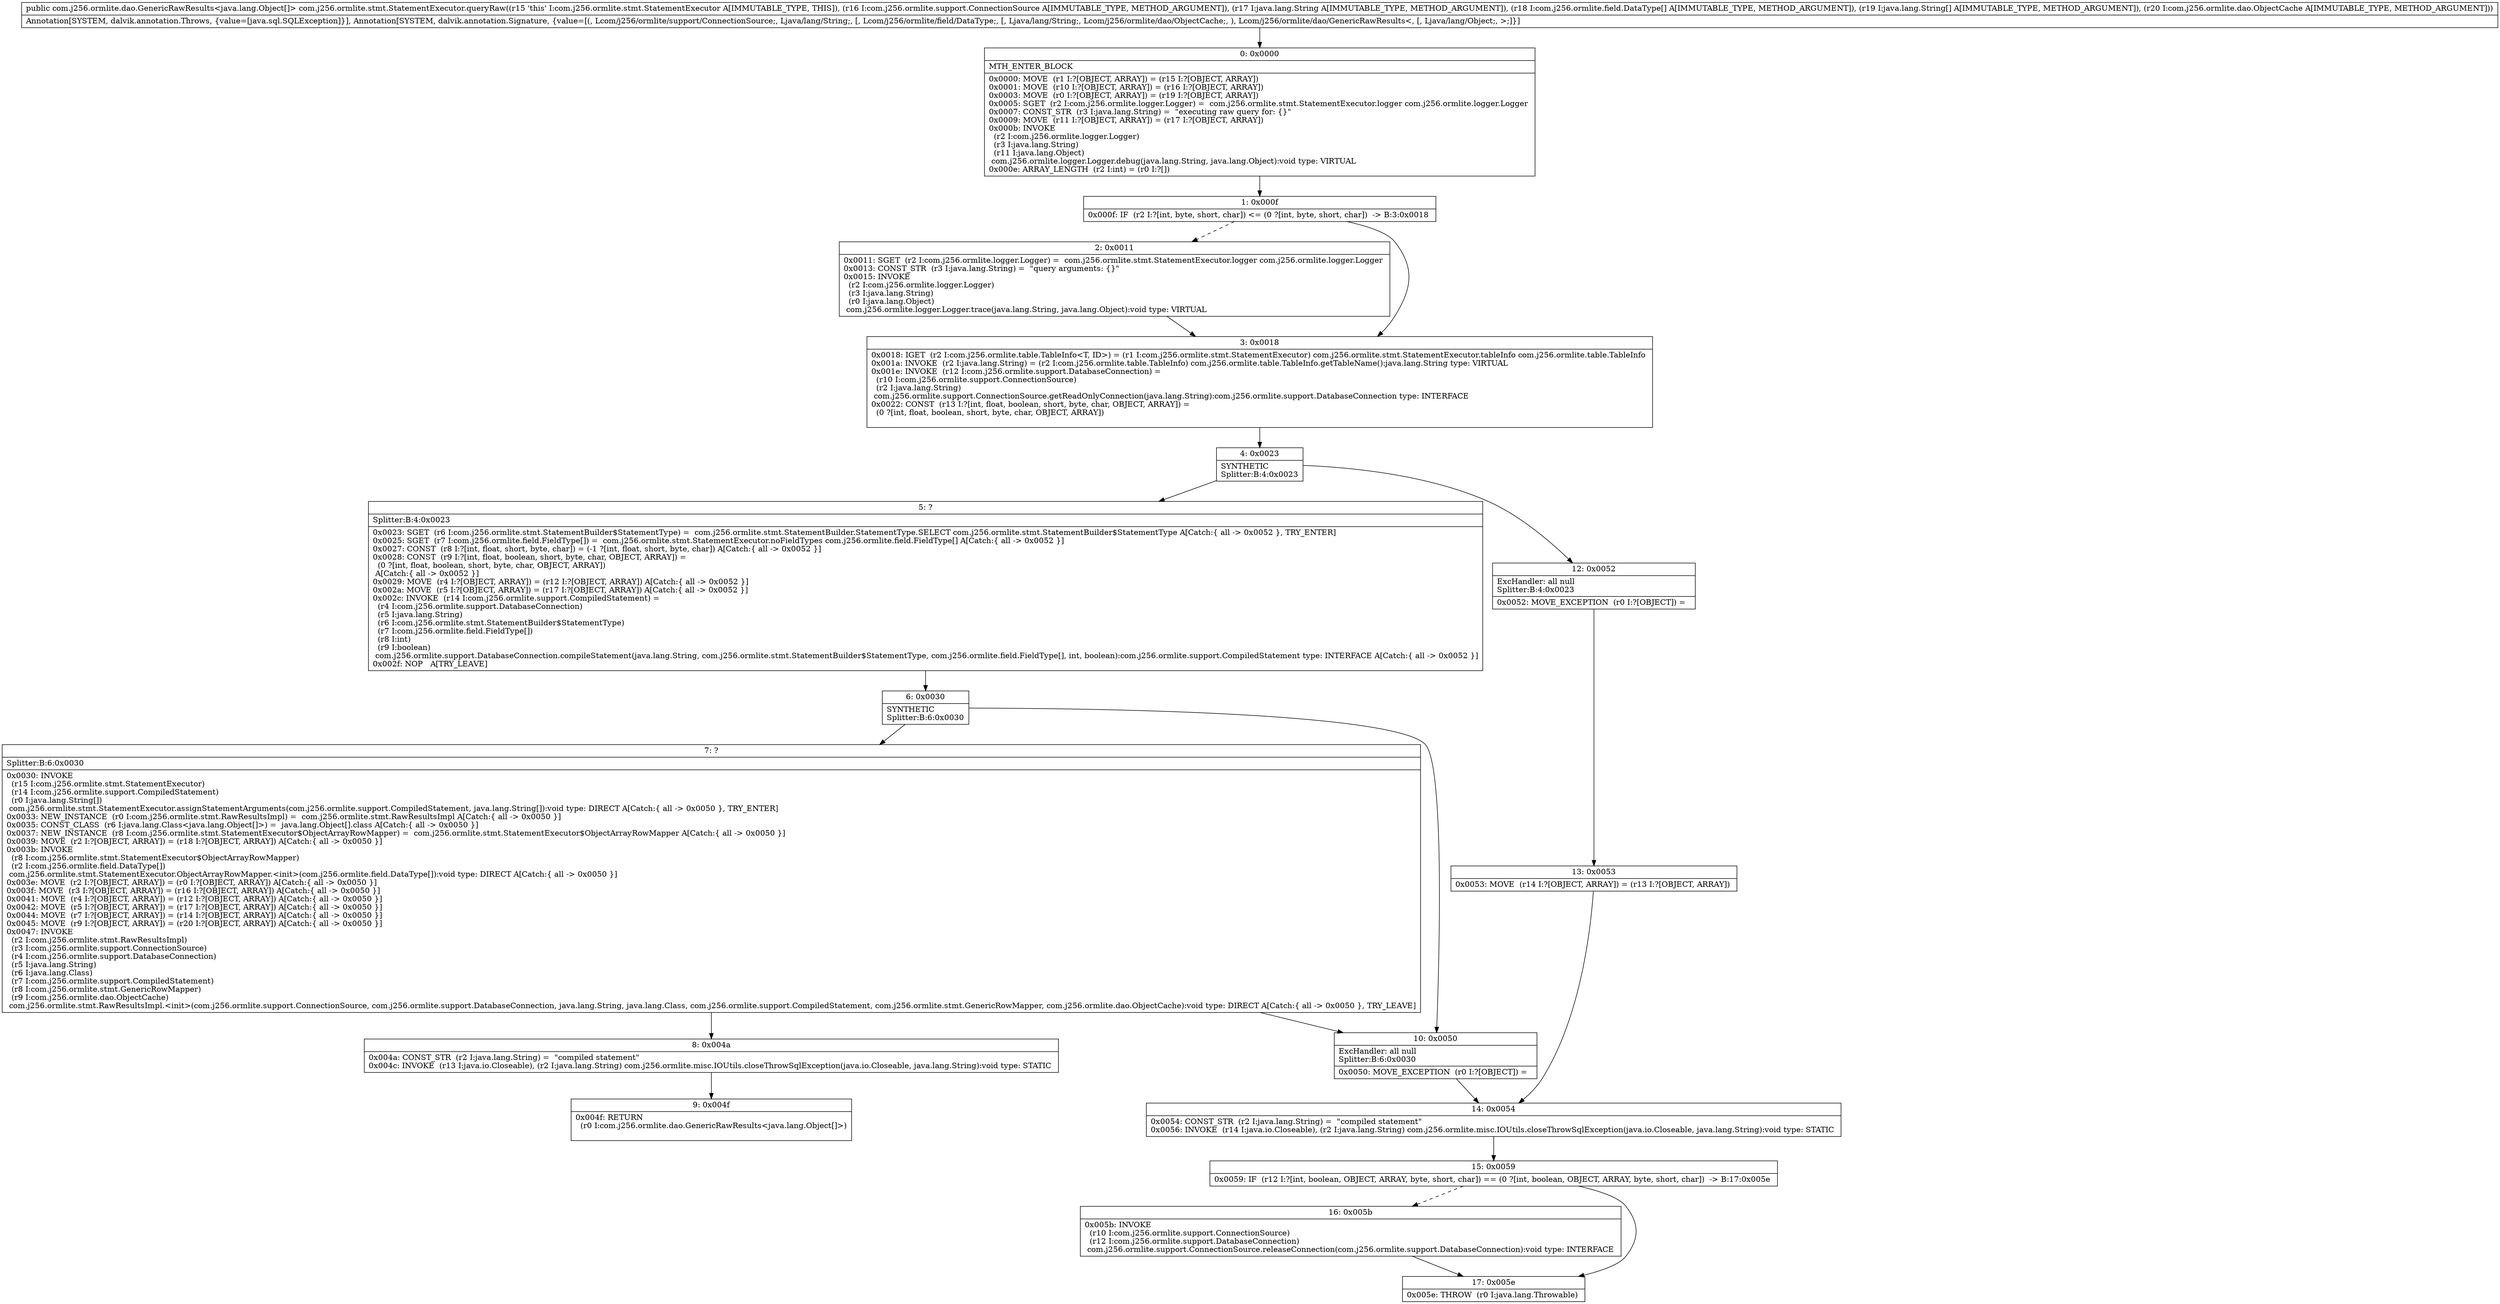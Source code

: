 digraph "CFG forcom.j256.ormlite.stmt.StatementExecutor.queryRaw(Lcom\/j256\/ormlite\/support\/ConnectionSource;Ljava\/lang\/String;[Lcom\/j256\/ormlite\/field\/DataType;[Ljava\/lang\/String;Lcom\/j256\/ormlite\/dao\/ObjectCache;)Lcom\/j256\/ormlite\/dao\/GenericRawResults;" {
Node_0 [shape=record,label="{0\:\ 0x0000|MTH_ENTER_BLOCK\l|0x0000: MOVE  (r1 I:?[OBJECT, ARRAY]) = (r15 I:?[OBJECT, ARRAY]) \l0x0001: MOVE  (r10 I:?[OBJECT, ARRAY]) = (r16 I:?[OBJECT, ARRAY]) \l0x0003: MOVE  (r0 I:?[OBJECT, ARRAY]) = (r19 I:?[OBJECT, ARRAY]) \l0x0005: SGET  (r2 I:com.j256.ormlite.logger.Logger) =  com.j256.ormlite.stmt.StatementExecutor.logger com.j256.ormlite.logger.Logger \l0x0007: CONST_STR  (r3 I:java.lang.String) =  \"executing raw query for: \{\}\" \l0x0009: MOVE  (r11 I:?[OBJECT, ARRAY]) = (r17 I:?[OBJECT, ARRAY]) \l0x000b: INVOKE  \l  (r2 I:com.j256.ormlite.logger.Logger)\l  (r3 I:java.lang.String)\l  (r11 I:java.lang.Object)\l com.j256.ormlite.logger.Logger.debug(java.lang.String, java.lang.Object):void type: VIRTUAL \l0x000e: ARRAY_LENGTH  (r2 I:int) = (r0 I:?[]) \l}"];
Node_1 [shape=record,label="{1\:\ 0x000f|0x000f: IF  (r2 I:?[int, byte, short, char]) \<= (0 ?[int, byte, short, char])  \-\> B:3:0x0018 \l}"];
Node_2 [shape=record,label="{2\:\ 0x0011|0x0011: SGET  (r2 I:com.j256.ormlite.logger.Logger) =  com.j256.ormlite.stmt.StatementExecutor.logger com.j256.ormlite.logger.Logger \l0x0013: CONST_STR  (r3 I:java.lang.String) =  \"query arguments: \{\}\" \l0x0015: INVOKE  \l  (r2 I:com.j256.ormlite.logger.Logger)\l  (r3 I:java.lang.String)\l  (r0 I:java.lang.Object)\l com.j256.ormlite.logger.Logger.trace(java.lang.String, java.lang.Object):void type: VIRTUAL \l}"];
Node_3 [shape=record,label="{3\:\ 0x0018|0x0018: IGET  (r2 I:com.j256.ormlite.table.TableInfo\<T, ID\>) = (r1 I:com.j256.ormlite.stmt.StatementExecutor) com.j256.ormlite.stmt.StatementExecutor.tableInfo com.j256.ormlite.table.TableInfo \l0x001a: INVOKE  (r2 I:java.lang.String) = (r2 I:com.j256.ormlite.table.TableInfo) com.j256.ormlite.table.TableInfo.getTableName():java.lang.String type: VIRTUAL \l0x001e: INVOKE  (r12 I:com.j256.ormlite.support.DatabaseConnection) = \l  (r10 I:com.j256.ormlite.support.ConnectionSource)\l  (r2 I:java.lang.String)\l com.j256.ormlite.support.ConnectionSource.getReadOnlyConnection(java.lang.String):com.j256.ormlite.support.DatabaseConnection type: INTERFACE \l0x0022: CONST  (r13 I:?[int, float, boolean, short, byte, char, OBJECT, ARRAY]) = \l  (0 ?[int, float, boolean, short, byte, char, OBJECT, ARRAY])\l \l}"];
Node_4 [shape=record,label="{4\:\ 0x0023|SYNTHETIC\lSplitter:B:4:0x0023\l}"];
Node_5 [shape=record,label="{5\:\ ?|Splitter:B:4:0x0023\l|0x0023: SGET  (r6 I:com.j256.ormlite.stmt.StatementBuilder$StatementType) =  com.j256.ormlite.stmt.StatementBuilder.StatementType.SELECT com.j256.ormlite.stmt.StatementBuilder$StatementType A[Catch:\{ all \-\> 0x0052 \}, TRY_ENTER]\l0x0025: SGET  (r7 I:com.j256.ormlite.field.FieldType[]) =  com.j256.ormlite.stmt.StatementExecutor.noFieldTypes com.j256.ormlite.field.FieldType[] A[Catch:\{ all \-\> 0x0052 \}]\l0x0027: CONST  (r8 I:?[int, float, short, byte, char]) = (\-1 ?[int, float, short, byte, char]) A[Catch:\{ all \-\> 0x0052 \}]\l0x0028: CONST  (r9 I:?[int, float, boolean, short, byte, char, OBJECT, ARRAY]) = \l  (0 ?[int, float, boolean, short, byte, char, OBJECT, ARRAY])\l A[Catch:\{ all \-\> 0x0052 \}]\l0x0029: MOVE  (r4 I:?[OBJECT, ARRAY]) = (r12 I:?[OBJECT, ARRAY]) A[Catch:\{ all \-\> 0x0052 \}]\l0x002a: MOVE  (r5 I:?[OBJECT, ARRAY]) = (r17 I:?[OBJECT, ARRAY]) A[Catch:\{ all \-\> 0x0052 \}]\l0x002c: INVOKE  (r14 I:com.j256.ormlite.support.CompiledStatement) = \l  (r4 I:com.j256.ormlite.support.DatabaseConnection)\l  (r5 I:java.lang.String)\l  (r6 I:com.j256.ormlite.stmt.StatementBuilder$StatementType)\l  (r7 I:com.j256.ormlite.field.FieldType[])\l  (r8 I:int)\l  (r9 I:boolean)\l com.j256.ormlite.support.DatabaseConnection.compileStatement(java.lang.String, com.j256.ormlite.stmt.StatementBuilder$StatementType, com.j256.ormlite.field.FieldType[], int, boolean):com.j256.ormlite.support.CompiledStatement type: INTERFACE A[Catch:\{ all \-\> 0x0052 \}]\l0x002f: NOP   A[TRY_LEAVE]\l}"];
Node_6 [shape=record,label="{6\:\ 0x0030|SYNTHETIC\lSplitter:B:6:0x0030\l}"];
Node_7 [shape=record,label="{7\:\ ?|Splitter:B:6:0x0030\l|0x0030: INVOKE  \l  (r15 I:com.j256.ormlite.stmt.StatementExecutor)\l  (r14 I:com.j256.ormlite.support.CompiledStatement)\l  (r0 I:java.lang.String[])\l com.j256.ormlite.stmt.StatementExecutor.assignStatementArguments(com.j256.ormlite.support.CompiledStatement, java.lang.String[]):void type: DIRECT A[Catch:\{ all \-\> 0x0050 \}, TRY_ENTER]\l0x0033: NEW_INSTANCE  (r0 I:com.j256.ormlite.stmt.RawResultsImpl) =  com.j256.ormlite.stmt.RawResultsImpl A[Catch:\{ all \-\> 0x0050 \}]\l0x0035: CONST_CLASS  (r6 I:java.lang.Class\<java.lang.Object[]\>) =  java.lang.Object[].class A[Catch:\{ all \-\> 0x0050 \}]\l0x0037: NEW_INSTANCE  (r8 I:com.j256.ormlite.stmt.StatementExecutor$ObjectArrayRowMapper) =  com.j256.ormlite.stmt.StatementExecutor$ObjectArrayRowMapper A[Catch:\{ all \-\> 0x0050 \}]\l0x0039: MOVE  (r2 I:?[OBJECT, ARRAY]) = (r18 I:?[OBJECT, ARRAY]) A[Catch:\{ all \-\> 0x0050 \}]\l0x003b: INVOKE  \l  (r8 I:com.j256.ormlite.stmt.StatementExecutor$ObjectArrayRowMapper)\l  (r2 I:com.j256.ormlite.field.DataType[])\l com.j256.ormlite.stmt.StatementExecutor.ObjectArrayRowMapper.\<init\>(com.j256.ormlite.field.DataType[]):void type: DIRECT A[Catch:\{ all \-\> 0x0050 \}]\l0x003e: MOVE  (r2 I:?[OBJECT, ARRAY]) = (r0 I:?[OBJECT, ARRAY]) A[Catch:\{ all \-\> 0x0050 \}]\l0x003f: MOVE  (r3 I:?[OBJECT, ARRAY]) = (r16 I:?[OBJECT, ARRAY]) A[Catch:\{ all \-\> 0x0050 \}]\l0x0041: MOVE  (r4 I:?[OBJECT, ARRAY]) = (r12 I:?[OBJECT, ARRAY]) A[Catch:\{ all \-\> 0x0050 \}]\l0x0042: MOVE  (r5 I:?[OBJECT, ARRAY]) = (r17 I:?[OBJECT, ARRAY]) A[Catch:\{ all \-\> 0x0050 \}]\l0x0044: MOVE  (r7 I:?[OBJECT, ARRAY]) = (r14 I:?[OBJECT, ARRAY]) A[Catch:\{ all \-\> 0x0050 \}]\l0x0045: MOVE  (r9 I:?[OBJECT, ARRAY]) = (r20 I:?[OBJECT, ARRAY]) A[Catch:\{ all \-\> 0x0050 \}]\l0x0047: INVOKE  \l  (r2 I:com.j256.ormlite.stmt.RawResultsImpl)\l  (r3 I:com.j256.ormlite.support.ConnectionSource)\l  (r4 I:com.j256.ormlite.support.DatabaseConnection)\l  (r5 I:java.lang.String)\l  (r6 I:java.lang.Class)\l  (r7 I:com.j256.ormlite.support.CompiledStatement)\l  (r8 I:com.j256.ormlite.stmt.GenericRowMapper)\l  (r9 I:com.j256.ormlite.dao.ObjectCache)\l com.j256.ormlite.stmt.RawResultsImpl.\<init\>(com.j256.ormlite.support.ConnectionSource, com.j256.ormlite.support.DatabaseConnection, java.lang.String, java.lang.Class, com.j256.ormlite.support.CompiledStatement, com.j256.ormlite.stmt.GenericRowMapper, com.j256.ormlite.dao.ObjectCache):void type: DIRECT A[Catch:\{ all \-\> 0x0050 \}, TRY_LEAVE]\l}"];
Node_8 [shape=record,label="{8\:\ 0x004a|0x004a: CONST_STR  (r2 I:java.lang.String) =  \"compiled statement\" \l0x004c: INVOKE  (r13 I:java.io.Closeable), (r2 I:java.lang.String) com.j256.ormlite.misc.IOUtils.closeThrowSqlException(java.io.Closeable, java.lang.String):void type: STATIC \l}"];
Node_9 [shape=record,label="{9\:\ 0x004f|0x004f: RETURN  \l  (r0 I:com.j256.ormlite.dao.GenericRawResults\<java.lang.Object[]\>)\l \l}"];
Node_10 [shape=record,label="{10\:\ 0x0050|ExcHandler: all null\lSplitter:B:6:0x0030\l|0x0050: MOVE_EXCEPTION  (r0 I:?[OBJECT]) =  \l}"];
Node_12 [shape=record,label="{12\:\ 0x0052|ExcHandler: all null\lSplitter:B:4:0x0023\l|0x0052: MOVE_EXCEPTION  (r0 I:?[OBJECT]) =  \l}"];
Node_13 [shape=record,label="{13\:\ 0x0053|0x0053: MOVE  (r14 I:?[OBJECT, ARRAY]) = (r13 I:?[OBJECT, ARRAY]) \l}"];
Node_14 [shape=record,label="{14\:\ 0x0054|0x0054: CONST_STR  (r2 I:java.lang.String) =  \"compiled statement\" \l0x0056: INVOKE  (r14 I:java.io.Closeable), (r2 I:java.lang.String) com.j256.ormlite.misc.IOUtils.closeThrowSqlException(java.io.Closeable, java.lang.String):void type: STATIC \l}"];
Node_15 [shape=record,label="{15\:\ 0x0059|0x0059: IF  (r12 I:?[int, boolean, OBJECT, ARRAY, byte, short, char]) == (0 ?[int, boolean, OBJECT, ARRAY, byte, short, char])  \-\> B:17:0x005e \l}"];
Node_16 [shape=record,label="{16\:\ 0x005b|0x005b: INVOKE  \l  (r10 I:com.j256.ormlite.support.ConnectionSource)\l  (r12 I:com.j256.ormlite.support.DatabaseConnection)\l com.j256.ormlite.support.ConnectionSource.releaseConnection(com.j256.ormlite.support.DatabaseConnection):void type: INTERFACE \l}"];
Node_17 [shape=record,label="{17\:\ 0x005e|0x005e: THROW  (r0 I:java.lang.Throwable) \l}"];
MethodNode[shape=record,label="{public com.j256.ormlite.dao.GenericRawResults\<java.lang.Object[]\> com.j256.ormlite.stmt.StatementExecutor.queryRaw((r15 'this' I:com.j256.ormlite.stmt.StatementExecutor A[IMMUTABLE_TYPE, THIS]), (r16 I:com.j256.ormlite.support.ConnectionSource A[IMMUTABLE_TYPE, METHOD_ARGUMENT]), (r17 I:java.lang.String A[IMMUTABLE_TYPE, METHOD_ARGUMENT]), (r18 I:com.j256.ormlite.field.DataType[] A[IMMUTABLE_TYPE, METHOD_ARGUMENT]), (r19 I:java.lang.String[] A[IMMUTABLE_TYPE, METHOD_ARGUMENT]), (r20 I:com.j256.ormlite.dao.ObjectCache A[IMMUTABLE_TYPE, METHOD_ARGUMENT]))  | Annotation[SYSTEM, dalvik.annotation.Throws, \{value=[java.sql.SQLException]\}], Annotation[SYSTEM, dalvik.annotation.Signature, \{value=[(, Lcom\/j256\/ormlite\/support\/ConnectionSource;, Ljava\/lang\/String;, [, Lcom\/j256\/ormlite\/field\/DataType;, [, Ljava\/lang\/String;, Lcom\/j256\/ormlite\/dao\/ObjectCache;, ), Lcom\/j256\/ormlite\/dao\/GenericRawResults\<, [, Ljava\/lang\/Object;, \>;]\}]\l}"];
MethodNode -> Node_0;
Node_0 -> Node_1;
Node_1 -> Node_2[style=dashed];
Node_1 -> Node_3;
Node_2 -> Node_3;
Node_3 -> Node_4;
Node_4 -> Node_5;
Node_4 -> Node_12;
Node_5 -> Node_6;
Node_6 -> Node_7;
Node_6 -> Node_10;
Node_7 -> Node_8;
Node_7 -> Node_10;
Node_8 -> Node_9;
Node_10 -> Node_14;
Node_12 -> Node_13;
Node_13 -> Node_14;
Node_14 -> Node_15;
Node_15 -> Node_16[style=dashed];
Node_15 -> Node_17;
Node_16 -> Node_17;
}

